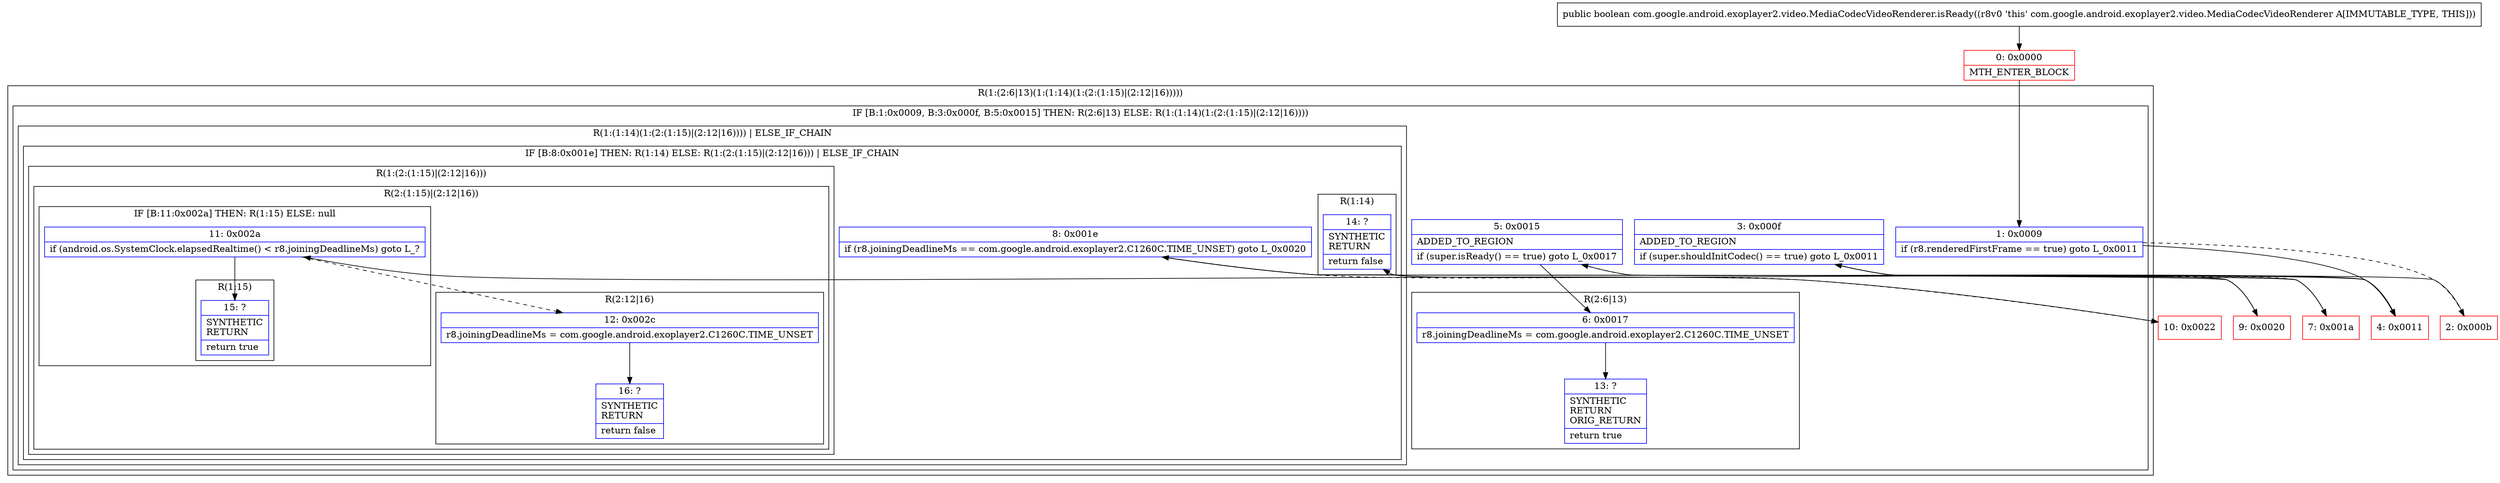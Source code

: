 digraph "CFG forcom.google.android.exoplayer2.video.MediaCodecVideoRenderer.isReady()Z" {
subgraph cluster_Region_1293294592 {
label = "R(1:(2:6|13)(1:(1:14)(1:(2:(1:15)|(2:12|16)))))";
node [shape=record,color=blue];
subgraph cluster_IfRegion_1398182519 {
label = "IF [B:1:0x0009, B:3:0x000f, B:5:0x0015] THEN: R(2:6|13) ELSE: R(1:(1:14)(1:(2:(1:15)|(2:12|16))))";
node [shape=record,color=blue];
Node_1 [shape=record,label="{1\:\ 0x0009|if (r8.renderedFirstFrame == true) goto L_0x0011\l}"];
Node_3 [shape=record,label="{3\:\ 0x000f|ADDED_TO_REGION\l|if (super.shouldInitCodec() == true) goto L_0x0011\l}"];
Node_5 [shape=record,label="{5\:\ 0x0015|ADDED_TO_REGION\l|if (super.isReady() == true) goto L_0x0017\l}"];
subgraph cluster_Region_567985582 {
label = "R(2:6|13)";
node [shape=record,color=blue];
Node_6 [shape=record,label="{6\:\ 0x0017|r8.joiningDeadlineMs = com.google.android.exoplayer2.C1260C.TIME_UNSET\l}"];
Node_13 [shape=record,label="{13\:\ ?|SYNTHETIC\lRETURN\lORIG_RETURN\l|return true\l}"];
}
subgraph cluster_Region_679876662 {
label = "R(1:(1:14)(1:(2:(1:15)|(2:12|16)))) | ELSE_IF_CHAIN\l";
node [shape=record,color=blue];
subgraph cluster_IfRegion_1426974522 {
label = "IF [B:8:0x001e] THEN: R(1:14) ELSE: R(1:(2:(1:15)|(2:12|16))) | ELSE_IF_CHAIN\l";
node [shape=record,color=blue];
Node_8 [shape=record,label="{8\:\ 0x001e|if (r8.joiningDeadlineMs == com.google.android.exoplayer2.C1260C.TIME_UNSET) goto L_0x0020\l}"];
subgraph cluster_Region_850334406 {
label = "R(1:14)";
node [shape=record,color=blue];
Node_14 [shape=record,label="{14\:\ ?|SYNTHETIC\lRETURN\l|return false\l}"];
}
subgraph cluster_Region_1169114760 {
label = "R(1:(2:(1:15)|(2:12|16)))";
node [shape=record,color=blue];
subgraph cluster_Region_1567662499 {
label = "R(2:(1:15)|(2:12|16))";
node [shape=record,color=blue];
subgraph cluster_IfRegion_1744746752 {
label = "IF [B:11:0x002a] THEN: R(1:15) ELSE: null";
node [shape=record,color=blue];
Node_11 [shape=record,label="{11\:\ 0x002a|if (android.os.SystemClock.elapsedRealtime() \< r8.joiningDeadlineMs) goto L_?\l}"];
subgraph cluster_Region_755871259 {
label = "R(1:15)";
node [shape=record,color=blue];
Node_15 [shape=record,label="{15\:\ ?|SYNTHETIC\lRETURN\l|return true\l}"];
}
}
subgraph cluster_Region_313075252 {
label = "R(2:12|16)";
node [shape=record,color=blue];
Node_12 [shape=record,label="{12\:\ 0x002c|r8.joiningDeadlineMs = com.google.android.exoplayer2.C1260C.TIME_UNSET\l}"];
Node_16 [shape=record,label="{16\:\ ?|SYNTHETIC\lRETURN\l|return false\l}"];
}
}
}
}
}
}
}
Node_0 [shape=record,color=red,label="{0\:\ 0x0000|MTH_ENTER_BLOCK\l}"];
Node_2 [shape=record,color=red,label="{2\:\ 0x000b}"];
Node_4 [shape=record,color=red,label="{4\:\ 0x0011}"];
Node_7 [shape=record,color=red,label="{7\:\ 0x001a}"];
Node_9 [shape=record,color=red,label="{9\:\ 0x0020}"];
Node_10 [shape=record,color=red,label="{10\:\ 0x0022}"];
MethodNode[shape=record,label="{public boolean com.google.android.exoplayer2.video.MediaCodecVideoRenderer.isReady((r8v0 'this' com.google.android.exoplayer2.video.MediaCodecVideoRenderer A[IMMUTABLE_TYPE, THIS])) }"];
MethodNode -> Node_0;
Node_1 -> Node_2[style=dashed];
Node_1 -> Node_4;
Node_3 -> Node_4;
Node_3 -> Node_7[style=dashed];
Node_5 -> Node_6;
Node_5 -> Node_7[style=dashed];
Node_6 -> Node_13;
Node_8 -> Node_9;
Node_8 -> Node_10[style=dashed];
Node_11 -> Node_12[style=dashed];
Node_11 -> Node_15;
Node_12 -> Node_16;
Node_0 -> Node_1;
Node_2 -> Node_3;
Node_4 -> Node_5;
Node_7 -> Node_8;
Node_9 -> Node_14;
Node_10 -> Node_11;
}

